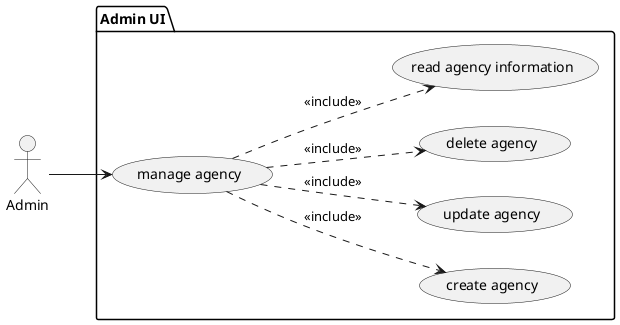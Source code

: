 @startuml
left to right direction
package "Admin UI" {
    (manage agency)
    (create agency)
    (update agency)
    (delete agency)
    (read agency information)
}

(manage agency) ..> (read agency information): <<include>>
(manage agency) ..> (create agency): <<include>>
(manage agency) ..> (update agency): <<include>>
(manage agency) ..> (delete agency): <<include>>

Admin --> (manage agency)


@enduml
